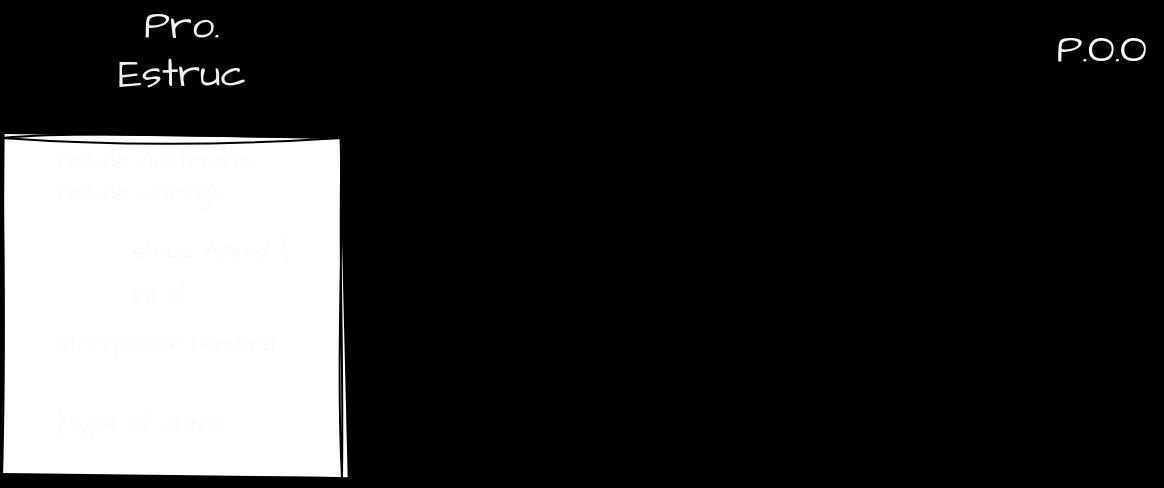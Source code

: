<mxfile>
    <diagram id="ReYAPeozfHOUp4_GxMCk" name="Página-1">
        <mxGraphModel dx="1002" dy="563" grid="1" gridSize="10" guides="1" tooltips="1" connect="1" arrows="1" fold="1" page="1" pageScale="1" pageWidth="827" pageHeight="1169" background="#000000" math="0" shadow="0">
            <root>
                <mxCell id="0"/>
                <mxCell id="1" parent="0"/>
                <mxCell id="2" value="&lt;font&gt;Pro. Estruc&lt;/font&gt;" style="text;html=1;align=center;verticalAlign=middle;whiteSpace=wrap;rounded=0;sketch=1;hachureGap=4;jiggle=2;curveFitting=1;fontFamily=Architects Daughter;fontSource=https%3A%2F%2Ffonts.googleapis.com%2Fcss%3Ffamily%3DArchitects%2BDaughter;fontSize=20;fontColor=#F0F0F0;" vertex="1" parent="1">
                    <mxGeometry x="100" y="50" width="60" height="30" as="geometry"/>
                </mxCell>
                <mxCell id="3" value="P.O.O" style="text;html=1;strokeColor=none;fillColor=none;align=center;verticalAlign=middle;whiteSpace=wrap;rounded=0;sketch=1;hachureGap=4;jiggle=2;curveFitting=1;fontFamily=Architects Daughter;fontSource=https%3A%2F%2Ffonts.googleapis.com%2Fcss%3Ffamily%3DArchitects%2BDaughter;fontSize=20;fontColor=#FAFAFA;" vertex="1" parent="1">
                    <mxGeometry x="560" y="50" width="60" height="30" as="geometry"/>
                </mxCell>
                <mxCell id="4" value="&lt;div style=&quot;text-align: left;&quot;&gt;&lt;span style=&quot;font-size: 12px; background-color: initial;&quot;&gt;include &amp;lt;iostream&amp;gt;&lt;/span&gt;&lt;/div&gt;&lt;font style=&quot;&quot;&gt;&lt;div style=&quot;font-size: 12px; text-align: left;&quot;&gt;&lt;span style=&quot;background-color: initial;&quot;&gt;include &amp;lt;string&amp;gt;&lt;/span&gt;&lt;/div&gt;&lt;div style=&quot;font-size: 12px; text-align: left;&quot;&gt;&lt;span style=&quot;background-color: initial;&quot;&gt;&lt;br&gt;&lt;/span&gt;&lt;/div&gt;&lt;span style=&quot;font-size: 12px; white-space: pre;&quot;&gt;&lt;div style=&quot;text-align: left;&quot;&gt;&lt;span style=&quot;background-color: initial;&quot;&gt;&#9;&lt;/span&gt;&lt;span style=&quot;background-color: initial; white-space: normal;&quot;&gt;struc Animal {&lt;/span&gt;&lt;/div&gt;&lt;/span&gt;&lt;div style=&quot;text-align: left;&quot;&gt;&lt;span style=&quot;font-size: 12px;&quot;&gt;&lt;span style=&quot;white-space: pre;&quot;&gt;&#9;&lt;/span&gt;int id ;&amp;nbsp;&lt;br&gt;&lt;/span&gt;&lt;/div&gt;&lt;div style=&quot;text-align: left;&quot;&gt;&lt;span style=&quot;font-size: 12px;&quot;&gt;string/char nombre ;&lt;/span&gt;&lt;/div&gt;&lt;div style=&quot;text-align: left;&quot;&gt;&lt;span style=&quot;font-size: 12px;&quot;&gt;&lt;br&gt;&lt;/span&gt;&lt;/div&gt;&lt;span style=&quot;font-size: 12px;&quot;&gt;&lt;div style=&quot;text-align: left;&quot;&gt;&lt;span style=&quot;background-color: initial;&quot;&gt;}type of animal ;&amp;nbsp;&lt;/span&gt;&lt;/div&gt;&lt;/span&gt;&lt;div style=&quot;text-align: left;&quot;&gt;&lt;br&gt;&lt;/div&gt;&lt;/font&gt;" style="whiteSpace=wrap;html=1;aspect=fixed;sketch=1;hachureGap=4;jiggle=2;curveFitting=1;fontFamily=Architects Daughter;fontSource=https%3A%2F%2Ffonts.googleapis.com%2Fcss%3Ffamily%3DArchitects%2BDaughter;fontSize=20;fontColor=#FAFAFA;" vertex="1" parent="1">
                    <mxGeometry x="40" y="110" width="170" height="170" as="geometry"/>
                </mxCell>
            </root>
        </mxGraphModel>
    </diagram>
</mxfile>